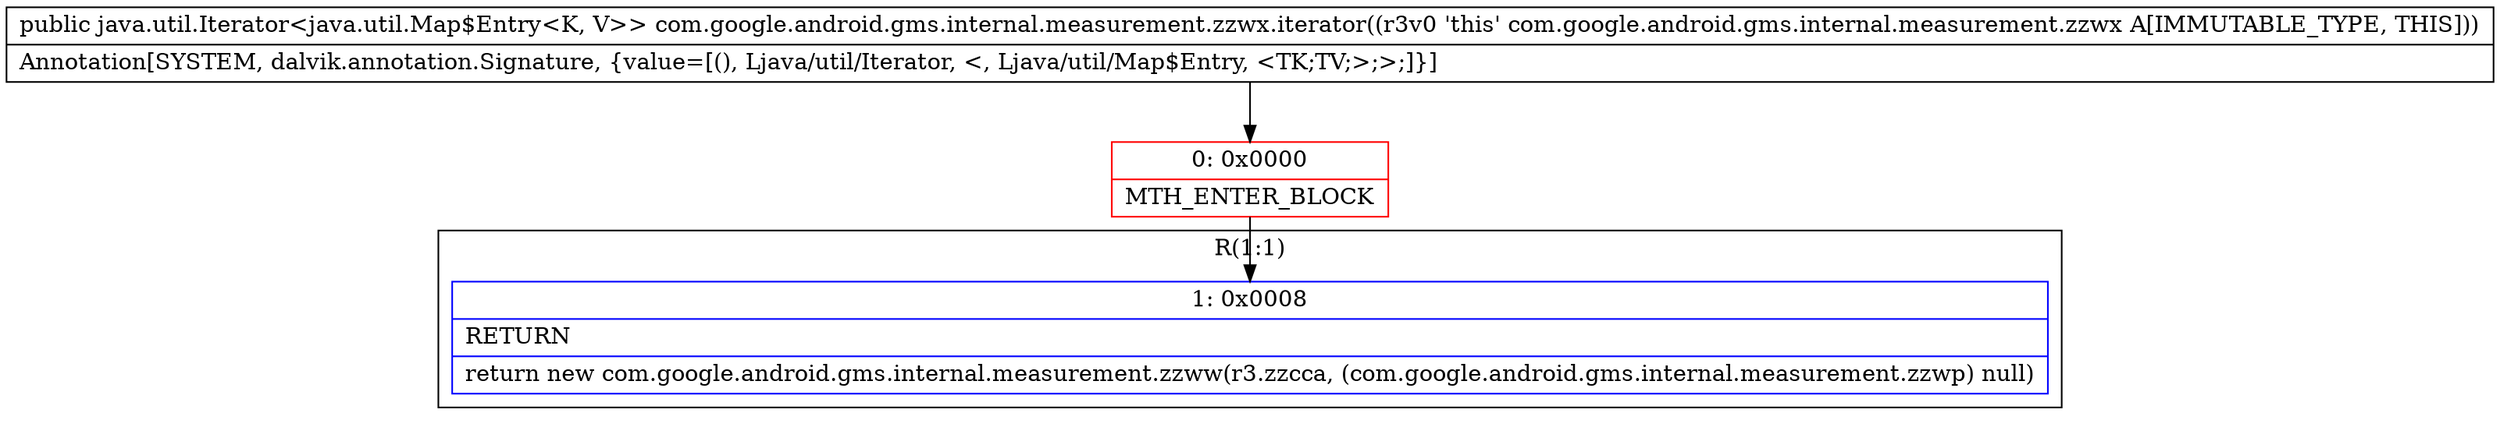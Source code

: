 digraph "CFG forcom.google.android.gms.internal.measurement.zzwx.iterator()Ljava\/util\/Iterator;" {
subgraph cluster_Region_2087483798 {
label = "R(1:1)";
node [shape=record,color=blue];
Node_1 [shape=record,label="{1\:\ 0x0008|RETURN\l|return new com.google.android.gms.internal.measurement.zzww(r3.zzcca, (com.google.android.gms.internal.measurement.zzwp) null)\l}"];
}
Node_0 [shape=record,color=red,label="{0\:\ 0x0000|MTH_ENTER_BLOCK\l}"];
MethodNode[shape=record,label="{public java.util.Iterator\<java.util.Map$Entry\<K, V\>\> com.google.android.gms.internal.measurement.zzwx.iterator((r3v0 'this' com.google.android.gms.internal.measurement.zzwx A[IMMUTABLE_TYPE, THIS]))  | Annotation[SYSTEM, dalvik.annotation.Signature, \{value=[(), Ljava\/util\/Iterator, \<, Ljava\/util\/Map$Entry, \<TK;TV;\>;\>;]\}]\l}"];
MethodNode -> Node_0;
Node_0 -> Node_1;
}

